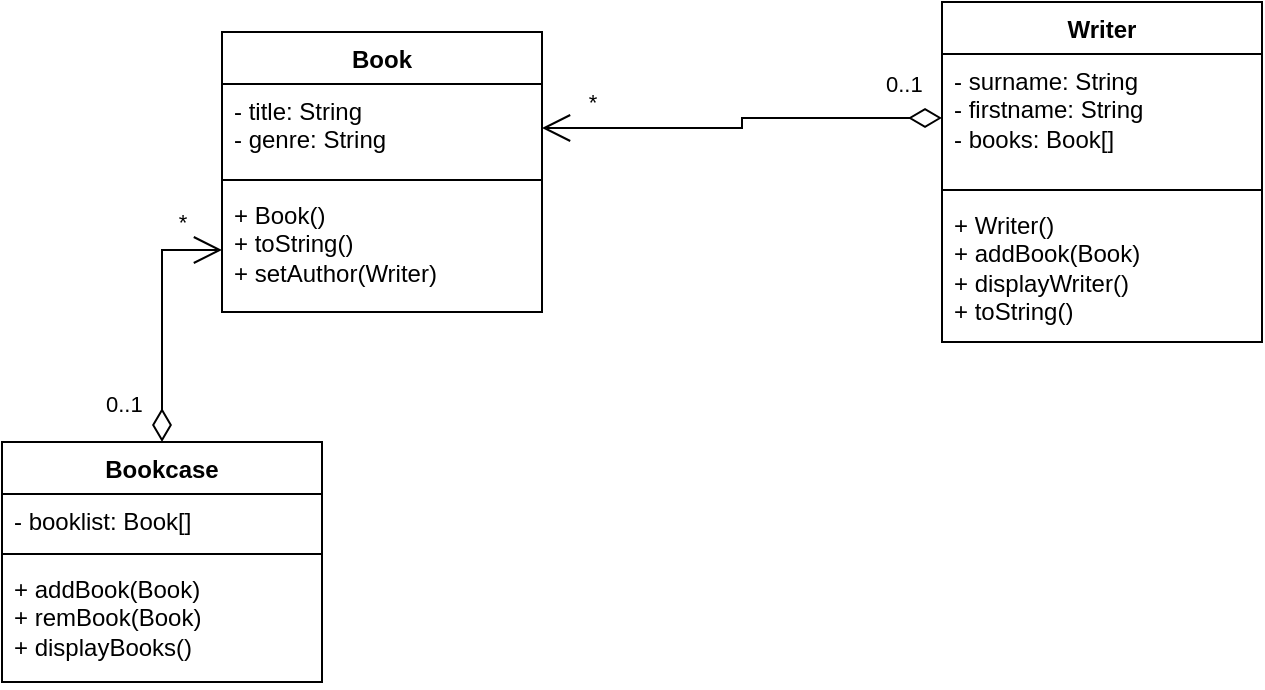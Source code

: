 <mxfile version="22.1.7" type="device">
  <diagram name="Strona-1" id="7mi1ZOC7OarTVQJ2QVS8">
    <mxGraphModel dx="1050" dy="530" grid="1" gridSize="10" guides="1" tooltips="1" connect="1" arrows="1" fold="1" page="1" pageScale="1" pageWidth="827" pageHeight="1169" math="0" shadow="0">
      <root>
        <mxCell id="0" />
        <mxCell id="1" parent="0" />
        <mxCell id="j6KKOtEj2I2lnPUpxFF_-1" value="Book" style="swimlane;fontStyle=1;align=center;verticalAlign=top;childLayout=stackLayout;horizontal=1;startSize=26;horizontalStack=0;resizeParent=1;resizeParentMax=0;resizeLast=0;collapsible=1;marginBottom=0;whiteSpace=wrap;html=1;" parent="1" vertex="1">
          <mxGeometry x="130" y="215" width="160" height="140" as="geometry" />
        </mxCell>
        <mxCell id="j6KKOtEj2I2lnPUpxFF_-2" value="&lt;div&gt;- title: String&lt;/div&gt;&lt;div&gt;- genre: String&lt;/div&gt;" style="text;strokeColor=none;fillColor=none;align=left;verticalAlign=top;spacingLeft=4;spacingRight=4;overflow=hidden;rotatable=0;points=[[0,0.5],[1,0.5]];portConstraint=eastwest;whiteSpace=wrap;html=1;" parent="j6KKOtEj2I2lnPUpxFF_-1" vertex="1">
          <mxGeometry y="26" width="160" height="44" as="geometry" />
        </mxCell>
        <mxCell id="j6KKOtEj2I2lnPUpxFF_-3" value="" style="line;strokeWidth=1;fillColor=none;align=left;verticalAlign=middle;spacingTop=-1;spacingLeft=3;spacingRight=3;rotatable=0;labelPosition=right;points=[];portConstraint=eastwest;strokeColor=inherit;" parent="j6KKOtEj2I2lnPUpxFF_-1" vertex="1">
          <mxGeometry y="70" width="160" height="8" as="geometry" />
        </mxCell>
        <mxCell id="j6KKOtEj2I2lnPUpxFF_-4" value="&lt;div&gt;+ Book()&lt;/div&gt;&lt;div&gt;+ toString()&lt;br&gt;&lt;/div&gt;&lt;div&gt;+ setAuthor(Writer)&lt;br&gt;&lt;/div&gt;" style="text;strokeColor=none;fillColor=none;align=left;verticalAlign=top;spacingLeft=4;spacingRight=4;overflow=hidden;rotatable=0;points=[[0,0.5],[1,0.5]];portConstraint=eastwest;whiteSpace=wrap;html=1;" parent="j6KKOtEj2I2lnPUpxFF_-1" vertex="1">
          <mxGeometry y="78" width="160" height="62" as="geometry" />
        </mxCell>
        <mxCell id="j6KKOtEj2I2lnPUpxFF_-5" value="Writer" style="swimlane;fontStyle=1;align=center;verticalAlign=top;childLayout=stackLayout;horizontal=1;startSize=26;horizontalStack=0;resizeParent=1;resizeParentMax=0;resizeLast=0;collapsible=1;marginBottom=0;whiteSpace=wrap;html=1;" parent="1" vertex="1">
          <mxGeometry x="490" y="200" width="160" height="170" as="geometry" />
        </mxCell>
        <mxCell id="j6KKOtEj2I2lnPUpxFF_-6" value="&lt;div&gt;- surname: String&lt;/div&gt;&lt;div&gt;- firstname: String&lt;br&gt;&lt;/div&gt;&lt;div&gt;- books: Book[]&lt;br&gt;&lt;/div&gt;" style="text;strokeColor=none;fillColor=none;align=left;verticalAlign=top;spacingLeft=4;spacingRight=4;overflow=hidden;rotatable=0;points=[[0,0.5],[1,0.5]];portConstraint=eastwest;whiteSpace=wrap;html=1;" parent="j6KKOtEj2I2lnPUpxFF_-5" vertex="1">
          <mxGeometry y="26" width="160" height="64" as="geometry" />
        </mxCell>
        <mxCell id="j6KKOtEj2I2lnPUpxFF_-7" value="" style="line;strokeWidth=1;fillColor=none;align=left;verticalAlign=middle;spacingTop=-1;spacingLeft=3;spacingRight=3;rotatable=0;labelPosition=right;points=[];portConstraint=eastwest;strokeColor=inherit;" parent="j6KKOtEj2I2lnPUpxFF_-5" vertex="1">
          <mxGeometry y="90" width="160" height="8" as="geometry" />
        </mxCell>
        <mxCell id="j6KKOtEj2I2lnPUpxFF_-8" value="&lt;div&gt;+ Writer()&lt;/div&gt;&lt;div&gt;+ addBook(Book)&lt;/div&gt;&lt;div&gt;+ displayWriter()&lt;/div&gt;&lt;div&gt;+ toString()&lt;br&gt;&lt;/div&gt;" style="text;strokeColor=none;fillColor=none;align=left;verticalAlign=top;spacingLeft=4;spacingRight=4;overflow=hidden;rotatable=0;points=[[0,0.5],[1,0.5]];portConstraint=eastwest;whiteSpace=wrap;html=1;" parent="j6KKOtEj2I2lnPUpxFF_-5" vertex="1">
          <mxGeometry y="98" width="160" height="72" as="geometry" />
        </mxCell>
        <mxCell id="kiZkbElf9U6i5egUpAs7-3" value="0..1" style="endArrow=open;html=1;endSize=12;startArrow=diamondThin;startSize=14;startFill=0;edgeStyle=orthogonalEdgeStyle;align=left;verticalAlign=bottom;rounded=0;entryX=1;entryY=0.5;entryDx=0;entryDy=0;" edge="1" parent="1" source="j6KKOtEj2I2lnPUpxFF_-6" target="j6KKOtEj2I2lnPUpxFF_-2">
          <mxGeometry x="-0.707" y="-8" relative="1" as="geometry">
            <mxPoint x="500" y="260" as="sourcePoint" />
            <mxPoint x="490" y="280" as="targetPoint" />
            <mxPoint as="offset" />
          </mxGeometry>
        </mxCell>
        <mxCell id="kiZkbElf9U6i5egUpAs7-6" value="*" style="edgeLabel;html=1;align=center;verticalAlign=middle;resizable=0;points=[];" vertex="1" connectable="0" parent="kiZkbElf9U6i5egUpAs7-3">
          <mxGeometry x="0.756" relative="1" as="geometry">
            <mxPoint y="-13" as="offset" />
          </mxGeometry>
        </mxCell>
        <mxCell id="kiZkbElf9U6i5egUpAs7-7" value="Bookcase" style="swimlane;fontStyle=1;align=center;verticalAlign=top;childLayout=stackLayout;horizontal=1;startSize=26;horizontalStack=0;resizeParent=1;resizeParentMax=0;resizeLast=0;collapsible=1;marginBottom=0;whiteSpace=wrap;html=1;" vertex="1" parent="1">
          <mxGeometry x="20" y="420" width="160" height="120" as="geometry" />
        </mxCell>
        <mxCell id="kiZkbElf9U6i5egUpAs7-8" value="- booklist: Book[]" style="text;strokeColor=none;fillColor=none;align=left;verticalAlign=top;spacingLeft=4;spacingRight=4;overflow=hidden;rotatable=0;points=[[0,0.5],[1,0.5]];portConstraint=eastwest;whiteSpace=wrap;html=1;" vertex="1" parent="kiZkbElf9U6i5egUpAs7-7">
          <mxGeometry y="26" width="160" height="26" as="geometry" />
        </mxCell>
        <mxCell id="kiZkbElf9U6i5egUpAs7-9" value="" style="line;strokeWidth=1;fillColor=none;align=left;verticalAlign=middle;spacingTop=-1;spacingLeft=3;spacingRight=3;rotatable=0;labelPosition=right;points=[];portConstraint=eastwest;strokeColor=inherit;" vertex="1" parent="kiZkbElf9U6i5egUpAs7-7">
          <mxGeometry y="52" width="160" height="8" as="geometry" />
        </mxCell>
        <mxCell id="kiZkbElf9U6i5egUpAs7-10" value="&lt;div&gt;+ addBook(Book)&lt;/div&gt;&lt;div&gt;+ remBook(Book)&lt;br&gt;&lt;/div&gt;&lt;div&gt;+ displayBooks()&lt;br&gt;&lt;/div&gt;" style="text;strokeColor=none;fillColor=none;align=left;verticalAlign=top;spacingLeft=4;spacingRight=4;overflow=hidden;rotatable=0;points=[[0,0.5],[1,0.5]];portConstraint=eastwest;whiteSpace=wrap;html=1;" vertex="1" parent="kiZkbElf9U6i5egUpAs7-7">
          <mxGeometry y="60" width="160" height="60" as="geometry" />
        </mxCell>
        <mxCell id="kiZkbElf9U6i5egUpAs7-11" value="0..1" style="endArrow=open;html=1;endSize=12;startArrow=diamondThin;startSize=14;startFill=0;edgeStyle=orthogonalEdgeStyle;align=left;verticalAlign=bottom;rounded=0;exitX=0.5;exitY=0;exitDx=0;exitDy=0;" edge="1" parent="1" source="kiZkbElf9U6i5egUpAs7-7" target="j6KKOtEj2I2lnPUpxFF_-4">
          <mxGeometry x="-0.841" y="30" relative="1" as="geometry">
            <mxPoint x="330" y="430" as="sourcePoint" />
            <mxPoint x="200" y="370" as="targetPoint" />
            <mxPoint as="offset" />
          </mxGeometry>
        </mxCell>
        <mxCell id="kiZkbElf9U6i5egUpAs7-13" value="*" style="edgeLabel;html=1;align=center;verticalAlign=middle;resizable=0;points=[];" vertex="1" connectable="0" parent="kiZkbElf9U6i5egUpAs7-11">
          <mxGeometry x="0.159" y="3" relative="1" as="geometry">
            <mxPoint x="13" y="-37" as="offset" />
          </mxGeometry>
        </mxCell>
      </root>
    </mxGraphModel>
  </diagram>
</mxfile>
